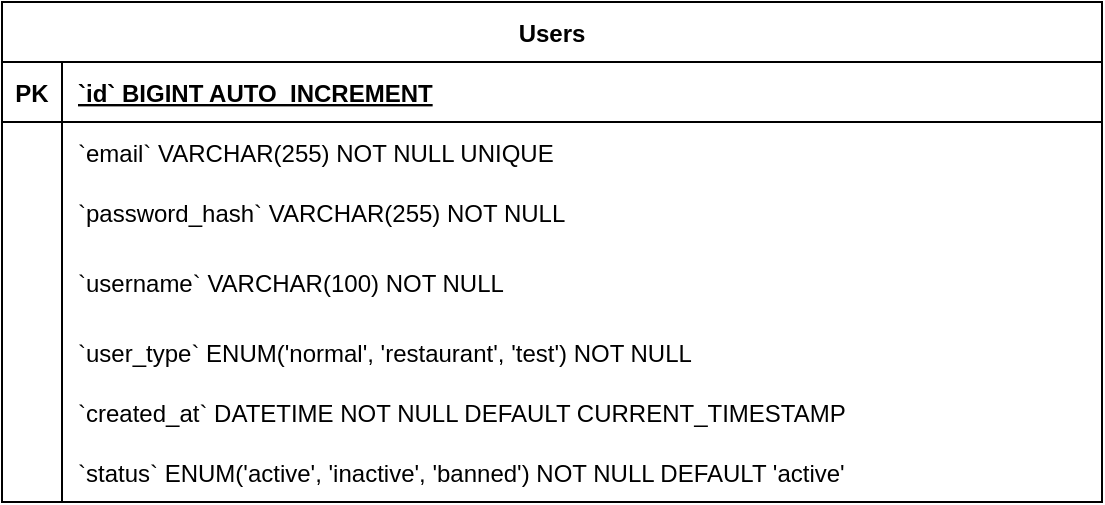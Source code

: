 <mxfile version="26.1.3">
  <diagram id="R2lEEEUBdFMjLlhIrx00" name="Page-1">
    <mxGraphModel dx="989" dy="565" grid="1" gridSize="10" guides="1" tooltips="1" connect="1" arrows="1" fold="1" page="1" pageScale="1" pageWidth="850" pageHeight="1100" math="0" shadow="0" extFonts="Permanent Marker^https://fonts.googleapis.com/css?family=Permanent+Marker">
      <root>
        <mxCell id="0" />
        <mxCell id="1" parent="0" />
        <mxCell id="T-6f1K2M2e2C8fpP3rZX-1" value="Users" style="shape=table;startSize=30;container=1;collapsible=1;childLayout=tableLayout;fixedRows=1;rowLines=0;fontStyle=1;align=center;resizeLast=1;" vertex="1" parent="1">
          <mxGeometry x="100" y="670" width="550" height="250" as="geometry" />
        </mxCell>
        <mxCell id="T-6f1K2M2e2C8fpP3rZX-2" value="" style="shape=tableRow;horizontal=0;startSize=0;swimlaneHead=0;swimlaneBody=0;fillColor=none;collapsible=0;dropTarget=0;points=[[0,0.5],[1,0.5]];portConstraint=eastwest;strokeColor=inherit;top=0;left=0;right=0;bottom=1;" vertex="1" parent="T-6f1K2M2e2C8fpP3rZX-1">
          <mxGeometry y="30" width="550" height="30" as="geometry" />
        </mxCell>
        <mxCell id="T-6f1K2M2e2C8fpP3rZX-3" value="PK" style="shape=partialRectangle;overflow=hidden;connectable=0;fillColor=none;strokeColor=inherit;top=0;left=0;bottom=0;right=0;fontStyle=1;" vertex="1" parent="T-6f1K2M2e2C8fpP3rZX-2">
          <mxGeometry width="30" height="30" as="geometry">
            <mxRectangle width="30" height="30" as="alternateBounds" />
          </mxGeometry>
        </mxCell>
        <mxCell id="T-6f1K2M2e2C8fpP3rZX-4" value="`id` BIGINT AUTO_INCREMENT " style="shape=partialRectangle;overflow=hidden;connectable=0;fillColor=none;align=left;strokeColor=inherit;top=0;left=0;bottom=0;right=0;spacingLeft=6;fontStyle=5;" vertex="1" parent="T-6f1K2M2e2C8fpP3rZX-2">
          <mxGeometry x="30" width="520" height="30" as="geometry">
            <mxRectangle width="520" height="30" as="alternateBounds" />
          </mxGeometry>
        </mxCell>
        <mxCell id="T-6f1K2M2e2C8fpP3rZX-5" value="" style="shape=tableRow;horizontal=0;startSize=0;swimlaneHead=0;swimlaneBody=0;fillColor=none;collapsible=0;dropTarget=0;points=[[0,0.5],[1,0.5]];portConstraint=eastwest;strokeColor=inherit;top=0;left=0;right=0;bottom=0;" vertex="1" parent="T-6f1K2M2e2C8fpP3rZX-1">
          <mxGeometry y="60" width="550" height="30" as="geometry" />
        </mxCell>
        <mxCell id="T-6f1K2M2e2C8fpP3rZX-6" value="" style="shape=partialRectangle;overflow=hidden;connectable=0;fillColor=none;strokeColor=inherit;top=0;left=0;bottom=0;right=0;" vertex="1" parent="T-6f1K2M2e2C8fpP3rZX-5">
          <mxGeometry width="30" height="30" as="geometry">
            <mxRectangle width="30" height="30" as="alternateBounds" />
          </mxGeometry>
        </mxCell>
        <mxCell id="T-6f1K2M2e2C8fpP3rZX-7" value="`email` VARCHAR(255) NOT NULL UNIQUE" style="shape=partialRectangle;overflow=hidden;connectable=0;fillColor=none;align=left;strokeColor=inherit;top=0;left=0;bottom=0;right=0;spacingLeft=6;" vertex="1" parent="T-6f1K2M2e2C8fpP3rZX-5">
          <mxGeometry x="30" width="520" height="30" as="geometry">
            <mxRectangle width="520" height="30" as="alternateBounds" />
          </mxGeometry>
        </mxCell>
        <mxCell id="T-6f1K2M2e2C8fpP3rZX-8" value="" style="shape=tableRow;horizontal=0;startSize=0;swimlaneHead=0;swimlaneBody=0;fillColor=none;collapsible=0;dropTarget=0;points=[[0,0.5],[1,0.5]];portConstraint=eastwest;strokeColor=inherit;top=0;left=0;right=0;bottom=0;" vertex="1" parent="T-6f1K2M2e2C8fpP3rZX-1">
          <mxGeometry y="90" width="550" height="30" as="geometry" />
        </mxCell>
        <mxCell id="T-6f1K2M2e2C8fpP3rZX-9" value="" style="shape=partialRectangle;overflow=hidden;connectable=0;fillColor=none;strokeColor=inherit;top=0;left=0;bottom=0;right=0;" vertex="1" parent="T-6f1K2M2e2C8fpP3rZX-8">
          <mxGeometry width="30" height="30" as="geometry">
            <mxRectangle width="30" height="30" as="alternateBounds" />
          </mxGeometry>
        </mxCell>
        <mxCell id="T-6f1K2M2e2C8fpP3rZX-10" value="`password_hash` VARCHAR(255) NOT NULL" style="shape=partialRectangle;overflow=hidden;connectable=0;fillColor=none;align=left;strokeColor=inherit;top=0;left=0;bottom=0;right=0;spacingLeft=6;" vertex="1" parent="T-6f1K2M2e2C8fpP3rZX-8">
          <mxGeometry x="30" width="520" height="30" as="geometry">
            <mxRectangle width="520" height="30" as="alternateBounds" />
          </mxGeometry>
        </mxCell>
        <mxCell id="T-6f1K2M2e2C8fpP3rZX-11" value="" style="shape=tableRow;horizontal=0;startSize=0;swimlaneHead=0;swimlaneBody=0;fillColor=none;collapsible=0;dropTarget=0;points=[[0,0.5],[1,0.5]];portConstraint=eastwest;strokeColor=inherit;top=0;left=0;right=0;bottom=0;" vertex="1" parent="T-6f1K2M2e2C8fpP3rZX-1">
          <mxGeometry y="120" width="550" height="40" as="geometry" />
        </mxCell>
        <mxCell id="T-6f1K2M2e2C8fpP3rZX-12" value="" style="shape=partialRectangle;overflow=hidden;connectable=0;fillColor=none;strokeColor=inherit;top=0;left=0;bottom=0;right=0;" vertex="1" parent="T-6f1K2M2e2C8fpP3rZX-11">
          <mxGeometry width="30" height="40" as="geometry">
            <mxRectangle width="30" height="40" as="alternateBounds" />
          </mxGeometry>
        </mxCell>
        <mxCell id="T-6f1K2M2e2C8fpP3rZX-13" value="`username` VARCHAR(100) NOT NULL" style="shape=partialRectangle;overflow=hidden;connectable=0;fillColor=none;align=left;strokeColor=inherit;top=0;left=0;bottom=0;right=0;spacingLeft=6;" vertex="1" parent="T-6f1K2M2e2C8fpP3rZX-11">
          <mxGeometry x="30" width="520" height="40" as="geometry">
            <mxRectangle width="520" height="40" as="alternateBounds" />
          </mxGeometry>
        </mxCell>
        <mxCell id="T-6f1K2M2e2C8fpP3rZX-14" value="" style="shape=tableRow;horizontal=0;startSize=0;swimlaneHead=0;swimlaneBody=0;fillColor=none;collapsible=0;dropTarget=0;points=[[0,0.5],[1,0.5]];portConstraint=eastwest;strokeColor=inherit;top=0;left=0;right=0;bottom=0;" vertex="1" parent="T-6f1K2M2e2C8fpP3rZX-1">
          <mxGeometry y="160" width="550" height="30" as="geometry" />
        </mxCell>
        <mxCell id="T-6f1K2M2e2C8fpP3rZX-15" value="" style="shape=partialRectangle;overflow=hidden;connectable=0;fillColor=none;strokeColor=inherit;top=0;left=0;bottom=0;right=0;" vertex="1" parent="T-6f1K2M2e2C8fpP3rZX-14">
          <mxGeometry width="30" height="30" as="geometry">
            <mxRectangle width="30" height="30" as="alternateBounds" />
          </mxGeometry>
        </mxCell>
        <mxCell id="T-6f1K2M2e2C8fpP3rZX-16" value="`user_type` ENUM(&#39;normal&#39;, &#39;restaurant&#39;, &#39;test&#39;) NOT NULL" style="shape=partialRectangle;overflow=hidden;connectable=0;fillColor=none;align=left;strokeColor=inherit;top=0;left=0;bottom=0;right=0;spacingLeft=6;" vertex="1" parent="T-6f1K2M2e2C8fpP3rZX-14">
          <mxGeometry x="30" width="520" height="30" as="geometry">
            <mxRectangle width="520" height="30" as="alternateBounds" />
          </mxGeometry>
        </mxCell>
        <mxCell id="T-6f1K2M2e2C8fpP3rZX-17" value="" style="shape=tableRow;horizontal=0;startSize=0;swimlaneHead=0;swimlaneBody=0;fillColor=none;collapsible=0;dropTarget=0;points=[[0,0.5],[1,0.5]];portConstraint=eastwest;strokeColor=inherit;top=0;left=0;right=0;bottom=0;" vertex="1" parent="T-6f1K2M2e2C8fpP3rZX-1">
          <mxGeometry y="190" width="550" height="30" as="geometry" />
        </mxCell>
        <mxCell id="T-6f1K2M2e2C8fpP3rZX-18" value="" style="shape=partialRectangle;overflow=hidden;connectable=0;fillColor=none;strokeColor=inherit;top=0;left=0;bottom=0;right=0;" vertex="1" parent="T-6f1K2M2e2C8fpP3rZX-17">
          <mxGeometry width="30" height="30" as="geometry">
            <mxRectangle width="30" height="30" as="alternateBounds" />
          </mxGeometry>
        </mxCell>
        <mxCell id="T-6f1K2M2e2C8fpP3rZX-19" value="`created_at` DATETIME NOT NULL DEFAULT CURRENT_TIMESTAMP" style="shape=partialRectangle;overflow=hidden;connectable=0;fillColor=none;align=left;strokeColor=inherit;top=0;left=0;bottom=0;right=0;spacingLeft=6;" vertex="1" parent="T-6f1K2M2e2C8fpP3rZX-17">
          <mxGeometry x="30" width="520" height="30" as="geometry">
            <mxRectangle width="520" height="30" as="alternateBounds" />
          </mxGeometry>
        </mxCell>
        <mxCell id="T-6f1K2M2e2C8fpP3rZX-23" value="" style="shape=tableRow;horizontal=0;startSize=0;swimlaneHead=0;swimlaneBody=0;fillColor=none;collapsible=0;dropTarget=0;points=[[0,0.5],[1,0.5]];portConstraint=eastwest;strokeColor=inherit;top=0;left=0;right=0;bottom=0;" vertex="1" parent="T-6f1K2M2e2C8fpP3rZX-1">
          <mxGeometry y="220" width="550" height="30" as="geometry" />
        </mxCell>
        <mxCell id="T-6f1K2M2e2C8fpP3rZX-24" value="" style="shape=partialRectangle;overflow=hidden;connectable=0;fillColor=none;strokeColor=inherit;top=0;left=0;bottom=0;right=0;" vertex="1" parent="T-6f1K2M2e2C8fpP3rZX-23">
          <mxGeometry width="30" height="30" as="geometry">
            <mxRectangle width="30" height="30" as="alternateBounds" />
          </mxGeometry>
        </mxCell>
        <mxCell id="T-6f1K2M2e2C8fpP3rZX-25" value="`status` ENUM(&#39;active&#39;, &#39;inactive&#39;, &#39;banned&#39;) NOT NULL DEFAULT &#39;active&#39;" style="shape=partialRectangle;overflow=hidden;connectable=0;fillColor=none;align=left;strokeColor=inherit;top=0;left=0;bottom=0;right=0;spacingLeft=6;" vertex="1" parent="T-6f1K2M2e2C8fpP3rZX-23">
          <mxGeometry x="30" width="520" height="30" as="geometry">
            <mxRectangle width="520" height="30" as="alternateBounds" />
          </mxGeometry>
        </mxCell>
      </root>
    </mxGraphModel>
  </diagram>
</mxfile>
